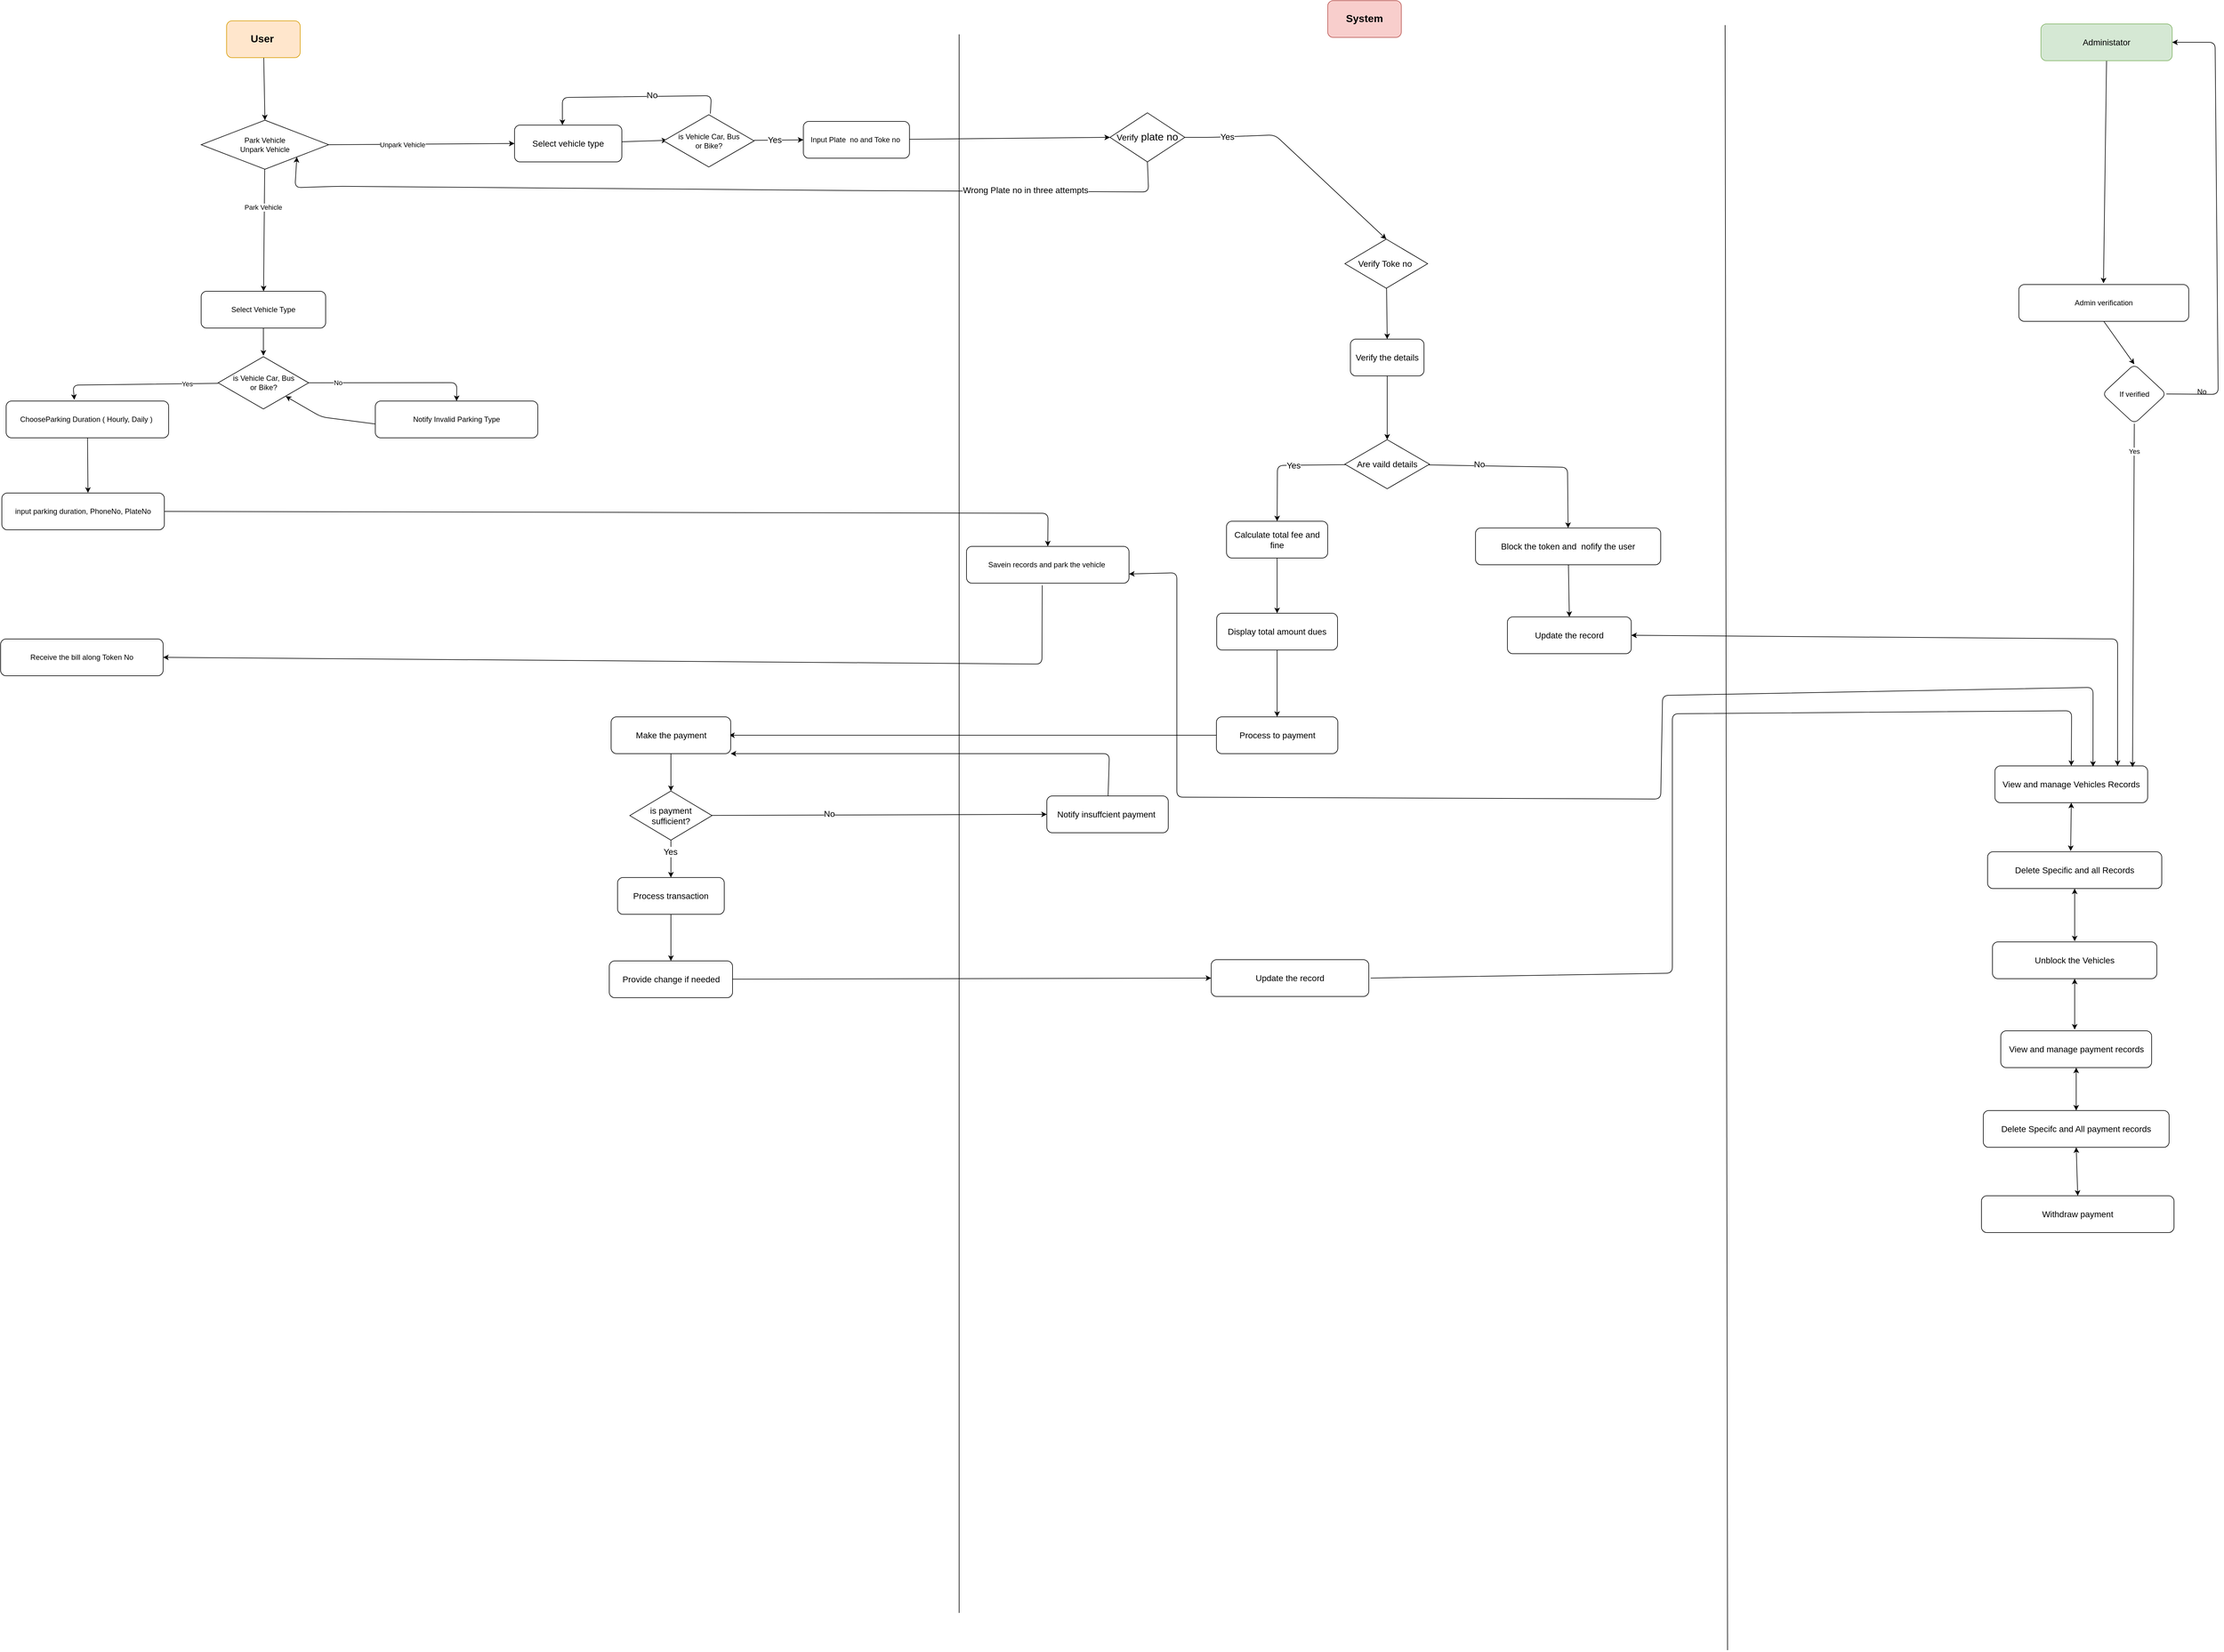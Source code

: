 <mxfile>
    <diagram id="bKJB_dMMpdPQS8RIXe4k" name="Page-1">
        <mxGraphModel dx="2441" dy="1898" grid="0" gridSize="10" guides="1" tooltips="1" connect="1" arrows="1" fold="1" page="1" pageScale="1" pageWidth="850" pageHeight="1100" background="#ffffff" math="0" shadow="0">
            <root>
                <mxCell id="0"/>
                <mxCell id="1" parent="0"/>
                <mxCell id="4" style="edgeStyle=none;html=1;exitX=0.5;exitY=1;exitDx=0;exitDy=0;" parent="1" source="2" target="3" edge="1">
                    <mxGeometry relative="1" as="geometry"/>
                </mxCell>
                <mxCell id="2" value="Select Vehicle Type" style="rounded=1;whiteSpace=wrap;html=1;" parent="1" vertex="1">
                    <mxGeometry x="62" y="104" width="203" height="60" as="geometry"/>
                </mxCell>
                <mxCell id="8" style="edgeStyle=none;html=1;entryX=0.42;entryY=-0.034;entryDx=0;entryDy=0;entryPerimeter=0;" parent="1" source="3" target="6" edge="1">
                    <mxGeometry relative="1" as="geometry">
                        <Array as="points">
                            <mxPoint x="-147" y="257"/>
                        </Array>
                    </mxGeometry>
                </mxCell>
                <mxCell id="17" value="Yes" style="edgeLabel;html=1;align=center;verticalAlign=middle;resizable=0;points=[];" parent="8" vertex="1" connectable="0">
                    <mxGeometry x="-0.608" relative="1" as="geometry">
                        <mxPoint as="offset"/>
                    </mxGeometry>
                </mxCell>
                <mxCell id="10" style="edgeStyle=none;html=1;entryX=0.5;entryY=0;entryDx=0;entryDy=0;" parent="1" source="3" target="9" edge="1">
                    <mxGeometry relative="1" as="geometry">
                        <Array as="points">
                            <mxPoint x="479" y="253"/>
                        </Array>
                    </mxGeometry>
                </mxCell>
                <mxCell id="18" value="No" style="edgeLabel;html=1;align=center;verticalAlign=middle;resizable=0;points=[];" parent="10" vertex="1" connectable="0">
                    <mxGeometry x="-0.652" relative="1" as="geometry">
                        <mxPoint as="offset"/>
                    </mxGeometry>
                </mxCell>
                <mxCell id="3" value="is Vehicle Car, Bus&lt;br&gt;or Bike?" style="html=1;whiteSpace=wrap;aspect=fixed;shape=isoRectangle;" parent="1" vertex="1">
                    <mxGeometry x="89.66" y="209" width="147.67" height="88.6" as="geometry"/>
                </mxCell>
                <mxCell id="12" style="edgeStyle=none;html=1;entryX=0.53;entryY=-0.006;entryDx=0;entryDy=0;entryPerimeter=0;" parent="1" source="6" target="11" edge="1">
                    <mxGeometry relative="1" as="geometry"/>
                </mxCell>
                <mxCell id="6" value="ChooseParking Duration ( Hourly, Daily )&amp;nbsp;" style="rounded=1;whiteSpace=wrap;html=1;" parent="1" vertex="1">
                    <mxGeometry x="-256" y="283" width="265" height="60" as="geometry"/>
                </mxCell>
                <mxCell id="19" style="edgeStyle=none;html=1;exitX=-0.001;exitY=0.622;exitDx=0;exitDy=0;exitPerimeter=0;entryX=0.746;entryY=0.747;entryDx=0;entryDy=0;entryPerimeter=0;" parent="1" source="9" target="3" edge="1">
                    <mxGeometry relative="1" as="geometry">
                        <mxPoint x="203" y="279" as="targetPoint"/>
                        <Array as="points">
                            <mxPoint x="258" y="309"/>
                        </Array>
                    </mxGeometry>
                </mxCell>
                <mxCell id="9" value="Notify Invalid Parking Type" style="rounded=1;whiteSpace=wrap;html=1;" parent="1" vertex="1">
                    <mxGeometry x="346" y="283" width="265" height="60" as="geometry"/>
                </mxCell>
                <mxCell id="14" style="edgeStyle=none;html=1;exitX=1;exitY=0.5;exitDx=0;exitDy=0;entryX=0.5;entryY=0;entryDx=0;entryDy=0;" parent="1" source="11" target="13" edge="1">
                    <mxGeometry relative="1" as="geometry">
                        <Array as="points">
                            <mxPoint x="1443" y="466"/>
                        </Array>
                    </mxGeometry>
                </mxCell>
                <mxCell id="11" value="input parking duration, PhoneNo, PlateNo" style="rounded=1;whiteSpace=wrap;html=1;" parent="1" vertex="1">
                    <mxGeometry x="-263" y="433" width="265" height="60" as="geometry"/>
                </mxCell>
                <mxCell id="16" style="edgeStyle=none;html=1;entryX=1;entryY=0.5;entryDx=0;entryDy=0;exitX=0.466;exitY=1.059;exitDx=0;exitDy=0;exitPerimeter=0;" parent="1" source="13" target="15" edge="1">
                    <mxGeometry relative="1" as="geometry">
                        <Array as="points">
                            <mxPoint x="1433" y="712"/>
                        </Array>
                    </mxGeometry>
                </mxCell>
                <mxCell id="13" value="Savein records and park the vehicle&amp;nbsp;" style="rounded=1;whiteSpace=wrap;html=1;" parent="1" vertex="1">
                    <mxGeometry x="1310" y="520" width="265" height="60" as="geometry"/>
                </mxCell>
                <mxCell id="15" value="Receive the bill along Token No" style="rounded=1;whiteSpace=wrap;html=1;" parent="1" vertex="1">
                    <mxGeometry x="-265" y="671" width="265" height="60" as="geometry"/>
                </mxCell>
                <mxCell id="22" style="edgeStyle=none;html=1;" parent="1" source="21" target="2" edge="1">
                    <mxGeometry relative="1" as="geometry"/>
                </mxCell>
                <mxCell id="28" value="Park Vehicle" style="edgeLabel;html=1;align=center;verticalAlign=middle;resizable=0;points=[];" parent="22" vertex="1" connectable="0">
                    <mxGeometry x="-0.383" y="-2" relative="1" as="geometry">
                        <mxPoint as="offset"/>
                    </mxGeometry>
                </mxCell>
                <mxCell id="49" style="edgeStyle=none;html=1;exitX=1;exitY=0.5;exitDx=0;exitDy=0;fontSize=17;entryX=0;entryY=0.5;entryDx=0;entryDy=0;" parent="1" source="21" target="61" edge="1">
                    <mxGeometry relative="1" as="geometry">
                        <mxPoint x="571.4" y="-123" as="targetPoint"/>
                    </mxGeometry>
                </mxCell>
                <mxCell id="50" value="&lt;font style=&quot;font-size: 11px;&quot;&gt;Unpark Vehicle&lt;/font&gt;" style="edgeLabel;html=1;align=center;verticalAlign=middle;resizable=0;points=[];fontSize=17;" parent="49" vertex="1" connectable="0">
                    <mxGeometry x="-0.203" y="-2" relative="1" as="geometry">
                        <mxPoint x="-1" y="-2" as="offset"/>
                    </mxGeometry>
                </mxCell>
                <mxCell id="21" value="Park Vehicle&lt;br&gt;Unpark Vehicle" style="rhombus;whiteSpace=wrap;html=1;" parent="1" vertex="1">
                    <mxGeometry x="62.0" y="-175" width="208" height="80" as="geometry"/>
                </mxCell>
                <mxCell id="46" value="" style="endArrow=none;html=1;" parent="1" edge="1">
                    <mxGeometry width="50" height="50" relative="1" as="geometry">
                        <mxPoint x="1298" y="2259.2" as="sourcePoint"/>
                        <mxPoint x="1298" y="-315" as="targetPoint"/>
                    </mxGeometry>
                </mxCell>
                <mxCell id="48" style="edgeStyle=none;html=1;entryX=0.5;entryY=0;entryDx=0;entryDy=0;fontSize=17;" parent="1" source="47" target="21" edge="1">
                    <mxGeometry relative="1" as="geometry"/>
                </mxCell>
                <mxCell id="47" value="&lt;b&gt;&lt;font style=&quot;font-size: 17px;&quot;&gt;User&amp;nbsp;&lt;/font&gt;&lt;/b&gt;" style="rounded=1;whiteSpace=wrap;html=1;fillColor=#ffe6cc;strokeColor=#d79b00;" parent="1" vertex="1">
                    <mxGeometry x="103.5" y="-337" width="120" height="60" as="geometry"/>
                </mxCell>
                <mxCell id="57" style="edgeStyle=none;html=1;entryX=0;entryY=0.5;entryDx=0;entryDy=0;fontSize=14;" parent="1" source="51" target="56" edge="1">
                    <mxGeometry relative="1" as="geometry"/>
                </mxCell>
                <mxCell id="51" value="&lt;font style=&quot;font-size: 12px;&quot;&gt;Input Plate&amp;nbsp; no and Toke no&amp;nbsp;&lt;/font&gt;" style="rounded=1;whiteSpace=wrap;html=1;fontSize=10;" parent="1" vertex="1">
                    <mxGeometry x="1044" y="-173" width="173" height="60" as="geometry"/>
                </mxCell>
                <mxCell id="53" value="&lt;b&gt;&lt;font style=&quot;font-size: 17px;&quot;&gt;System&lt;/font&gt;&lt;/b&gt;" style="rounded=1;whiteSpace=wrap;html=1;fontSize=11;fillColor=#f8cecc;strokeColor=#b85450;" parent="1" vertex="1">
                    <mxGeometry x="1899" y="-370" width="120" height="60" as="geometry"/>
                </mxCell>
                <mxCell id="58" style="edgeStyle=none;html=1;entryX=1;entryY=1;entryDx=0;entryDy=0;fontSize=14;exitX=0.5;exitY=1;exitDx=0;exitDy=0;" parent="1" source="56" target="21" edge="1">
                    <mxGeometry relative="1" as="geometry">
                        <mxPoint x="1698.213" y="-112.995" as="sourcePoint"/>
                        <mxPoint x="288.576" y="-108.52" as="targetPoint"/>
                        <Array as="points">
                            <mxPoint x="1607" y="-58"/>
                            <mxPoint x="1136" y="-60.2"/>
                            <mxPoint x="286" y="-67.2"/>
                            <mxPoint x="215" y="-65"/>
                        </Array>
                    </mxGeometry>
                </mxCell>
                <mxCell id="59" value="Wrong Plate no in three attempts" style="edgeLabel;html=1;align=center;verticalAlign=middle;resizable=0;points=[];fontSize=14;" parent="58" vertex="1" connectable="0">
                    <mxGeometry x="-0.816" relative="1" as="geometry">
                        <mxPoint x="-113" y="-3" as="offset"/>
                    </mxGeometry>
                </mxCell>
                <mxCell id="72" style="edgeStyle=none;html=1;entryX=0.5;entryY=0;entryDx=0;entryDy=0;fontSize=14;" parent="1" source="56" target="71" edge="1">
                    <mxGeometry relative="1" as="geometry">
                        <Array as="points">
                            <mxPoint x="1711" y="-147"/>
                            <mxPoint x="1813" y="-151"/>
                        </Array>
                    </mxGeometry>
                </mxCell>
                <mxCell id="73" value="Yes" style="edgeLabel;html=1;align=center;verticalAlign=middle;resizable=0;points=[];fontSize=14;" parent="72" vertex="1" connectable="0">
                    <mxGeometry x="-0.651" relative="1" as="geometry">
                        <mxPoint as="offset"/>
                    </mxGeometry>
                </mxCell>
                <mxCell id="56" value="&lt;font style=&quot;font-size: 14px;&quot;&gt;Verify&lt;/font&gt;&amp;nbsp;plate no" style="rhombus;whiteSpace=wrap;html=1;fontSize=17;" parent="1" vertex="1">
                    <mxGeometry x="1544" y="-187" width="122" height="80" as="geometry"/>
                </mxCell>
                <mxCell id="66" style="edgeStyle=none;html=1;entryX=0.04;entryY=0.49;entryDx=0;entryDy=0;entryPerimeter=0;fontSize=14;" parent="1" source="61" target="65" edge="1">
                    <mxGeometry relative="1" as="geometry"/>
                </mxCell>
                <mxCell id="61" value="Select vehicle type" style="rounded=1;whiteSpace=wrap;html=1;fontSize=14;" parent="1" vertex="1">
                    <mxGeometry x="573" y="-167" width="175" height="60" as="geometry"/>
                </mxCell>
                <mxCell id="67" style="edgeStyle=none;html=1;entryX=0;entryY=0.5;entryDx=0;entryDy=0;fontSize=14;" parent="1" source="65" target="51" edge="1">
                    <mxGeometry relative="1" as="geometry"/>
                </mxCell>
                <mxCell id="70" value="Yes" style="edgeLabel;html=1;align=center;verticalAlign=middle;resizable=0;points=[];fontSize=14;" parent="67" vertex="1" connectable="0">
                    <mxGeometry x="-0.526" y="3" relative="1" as="geometry">
                        <mxPoint x="14" y="2" as="offset"/>
                    </mxGeometry>
                </mxCell>
                <mxCell id="68" style="edgeStyle=none;html=1;entryX=0.446;entryY=-0.003;entryDx=0;entryDy=0;entryPerimeter=0;fontSize=14;" parent="1" source="65" target="61" edge="1">
                    <mxGeometry relative="1" as="geometry">
                        <Array as="points">
                            <mxPoint x="894" y="-215"/>
                            <mxPoint x="651" y="-212"/>
                        </Array>
                    </mxGeometry>
                </mxCell>
                <mxCell id="69" value="No" style="edgeLabel;html=1;align=center;verticalAlign=middle;resizable=0;points=[];fontSize=14;" parent="68" vertex="1" connectable="0">
                    <mxGeometry x="-0.201" y="-2" relative="1" as="geometry">
                        <mxPoint as="offset"/>
                    </mxGeometry>
                </mxCell>
                <mxCell id="65" value="is Vehicle Car, Bus&lt;br&gt;or Bike?" style="html=1;whiteSpace=wrap;aspect=fixed;shape=isoRectangle;" parent="1" vertex="1">
                    <mxGeometry x="816" y="-185.6" width="147.67" height="88.6" as="geometry"/>
                </mxCell>
                <mxCell id="76" style="edgeStyle=none;html=1;entryX=0.5;entryY=0;entryDx=0;entryDy=0;fontSize=14;" parent="1" source="71" target="75" edge="1">
                    <mxGeometry relative="1" as="geometry"/>
                </mxCell>
                <mxCell id="71" value="Verify Toke no&amp;nbsp;" style="rhombus;whiteSpace=wrap;html=1;fontSize=14;" parent="1" vertex="1">
                    <mxGeometry x="1927" y="19" width="135" height="80" as="geometry"/>
                </mxCell>
                <mxCell id="78" style="edgeStyle=none;html=1;entryX=0.5;entryY=0;entryDx=0;entryDy=0;fontSize=14;" parent="1" source="75" target="77" edge="1">
                    <mxGeometry relative="1" as="geometry"/>
                </mxCell>
                <mxCell id="75" value="Verify the details" style="rounded=1;whiteSpace=wrap;html=1;fontSize=14;" parent="1" vertex="1">
                    <mxGeometry x="1936" y="182" width="120" height="60" as="geometry"/>
                </mxCell>
                <mxCell id="82" style="edgeStyle=none;html=1;entryX=0.5;entryY=0;entryDx=0;entryDy=0;fontSize=14;" parent="1" source="77" target="81" edge="1">
                    <mxGeometry relative="1" as="geometry">
                        <Array as="points">
                            <mxPoint x="1817" y="388"/>
                        </Array>
                    </mxGeometry>
                </mxCell>
                <mxCell id="97" value="Yes" style="edgeLabel;html=1;align=center;verticalAlign=middle;resizable=0;points=[];fontSize=14;" parent="82" vertex="1" connectable="0">
                    <mxGeometry x="-0.157" relative="1" as="geometry">
                        <mxPoint as="offset"/>
                    </mxGeometry>
                </mxCell>
                <mxCell id="99" style="edgeStyle=none;html=1;entryX=0.5;entryY=0;entryDx=0;entryDy=0;fontSize=14;" parent="1" source="77" target="98" edge="1">
                    <mxGeometry relative="1" as="geometry">
                        <Array as="points">
                            <mxPoint x="2290" y="391"/>
                        </Array>
                    </mxGeometry>
                </mxCell>
                <mxCell id="100" value="No" style="edgeLabel;html=1;align=center;verticalAlign=middle;resizable=0;points=[];fontSize=14;" parent="99" vertex="1" connectable="0">
                    <mxGeometry x="-0.491" y="3" relative="1" as="geometry">
                        <mxPoint as="offset"/>
                    </mxGeometry>
                </mxCell>
                <mxCell id="77" value="Are vaild details" style="rhombus;whiteSpace=wrap;html=1;fontSize=14;" parent="1" vertex="1">
                    <mxGeometry x="1927" y="346" width="138" height="80" as="geometry"/>
                </mxCell>
                <mxCell id="84" style="edgeStyle=none;html=1;fontSize=14;" parent="1" source="81" target="83" edge="1">
                    <mxGeometry relative="1" as="geometry"/>
                </mxCell>
                <mxCell id="81" value="Calculate total fee and fine" style="rounded=1;whiteSpace=wrap;html=1;fontSize=14;" parent="1" vertex="1">
                    <mxGeometry x="1734" y="479" width="165" height="60" as="geometry"/>
                </mxCell>
                <mxCell id="86" style="edgeStyle=none;html=1;fontSize=14;" parent="1" source="83" target="85" edge="1">
                    <mxGeometry relative="1" as="geometry"/>
                </mxCell>
                <mxCell id="83" value="Display total amount dues" style="rounded=1;whiteSpace=wrap;html=1;fontSize=14;" parent="1" vertex="1">
                    <mxGeometry x="1718" y="629" width="197" height="60" as="geometry"/>
                </mxCell>
                <mxCell id="88" style="edgeStyle=none;html=1;fontSize=14;" parent="1" source="85" edge="1">
                    <mxGeometry relative="1" as="geometry">
                        <mxPoint x="923" y="828" as="targetPoint"/>
                    </mxGeometry>
                </mxCell>
                <mxCell id="85" value="Process to payment" style="rounded=1;whiteSpace=wrap;html=1;fontSize=14;" parent="1" vertex="1">
                    <mxGeometry x="1717.5" y="798" width="198" height="60" as="geometry"/>
                </mxCell>
                <mxCell id="90" style="edgeStyle=none;html=1;fontSize=14;" parent="1" source="87" target="89" edge="1">
                    <mxGeometry relative="1" as="geometry"/>
                </mxCell>
                <mxCell id="87" value="Make the payment" style="rounded=1;whiteSpace=wrap;html=1;fontSize=14;" parent="1" vertex="1">
                    <mxGeometry x="730.5" y="798" width="195" height="60" as="geometry"/>
                </mxCell>
                <mxCell id="92" style="edgeStyle=none;html=1;exitX=0.5;exitY=1;exitDx=0;exitDy=0;fontSize=14;" parent="1" source="89" target="91" edge="1">
                    <mxGeometry relative="1" as="geometry"/>
                </mxCell>
                <mxCell id="109" value="Yes" style="edgeLabel;html=1;align=center;verticalAlign=middle;resizable=0;points=[];fontSize=14;" parent="92" vertex="1" connectable="0">
                    <mxGeometry x="-0.39" y="-1" relative="1" as="geometry">
                        <mxPoint as="offset"/>
                    </mxGeometry>
                </mxCell>
                <mxCell id="106" style="edgeStyle=none;html=1;entryX=0;entryY=0.5;entryDx=0;entryDy=0;fontSize=14;" parent="1" source="89" target="105" edge="1">
                    <mxGeometry relative="1" as="geometry"/>
                </mxCell>
                <mxCell id="107" value="No" style="edgeLabel;html=1;align=center;verticalAlign=middle;resizable=0;points=[];fontSize=14;" parent="106" vertex="1" connectable="0">
                    <mxGeometry x="-0.301" y="2" relative="1" as="geometry">
                        <mxPoint as="offset"/>
                    </mxGeometry>
                </mxCell>
                <mxCell id="89" value="is payment sufficient?" style="rhombus;whiteSpace=wrap;html=1;fontSize=14;" parent="1" vertex="1">
                    <mxGeometry x="761" y="919" width="134" height="80" as="geometry"/>
                </mxCell>
                <mxCell id="94" style="edgeStyle=none;html=1;entryX=0.5;entryY=0;entryDx=0;entryDy=0;fontSize=14;" parent="1" source="91" target="93" edge="1">
                    <mxGeometry relative="1" as="geometry"/>
                </mxCell>
                <mxCell id="91" value="Process transaction" style="rounded=1;whiteSpace=wrap;html=1;fontSize=14;" parent="1" vertex="1">
                    <mxGeometry x="741" y="1060" width="174" height="60" as="geometry"/>
                </mxCell>
                <mxCell id="96" style="edgeStyle=none;html=1;entryX=0;entryY=0.5;entryDx=0;entryDy=0;fontSize=14;" parent="1" source="93" target="95" edge="1">
                    <mxGeometry relative="1" as="geometry"/>
                </mxCell>
                <mxCell id="93" value="Provide change if needed" style="rounded=1;whiteSpace=wrap;html=1;fontSize=14;" parent="1" vertex="1">
                    <mxGeometry x="727.5" y="1196" width="201" height="60" as="geometry"/>
                </mxCell>
                <mxCell id="119" style="edgeStyle=none;html=1;fontSize=14;entryX=0.5;entryY=0;entryDx=0;entryDy=0;" parent="1" target="113" edge="1">
                    <mxGeometry relative="1" as="geometry">
                        <mxPoint x="2836.716" y="786.337" as="targetPoint"/>
                        <mxPoint x="1969" y="1224" as="sourcePoint"/>
                        <Array as="points">
                            <mxPoint x="2461" y="1216"/>
                            <mxPoint x="2461" y="793"/>
                            <mxPoint x="3112" y="788"/>
                        </Array>
                    </mxGeometry>
                </mxCell>
                <mxCell id="95" value="Update the record" style="rounded=1;whiteSpace=wrap;html=1;fontSize=14;" parent="1" vertex="1">
                    <mxGeometry x="1709" y="1194" width="257" height="60" as="geometry"/>
                </mxCell>
                <mxCell id="102" style="edgeStyle=none;html=1;entryX=0.5;entryY=0;entryDx=0;entryDy=0;fontSize=14;" parent="1" source="98" target="101" edge="1">
                    <mxGeometry relative="1" as="geometry"/>
                </mxCell>
                <mxCell id="98" value="Block the token and&amp;nbsp; nofify the user" style="rounded=1;whiteSpace=wrap;html=1;fontSize=14;" parent="1" vertex="1">
                    <mxGeometry x="2140" y="490" width="302" height="60" as="geometry"/>
                </mxCell>
                <mxCell id="101" value="Update the record" style="rounded=1;whiteSpace=wrap;html=1;fontSize=14;" parent="1" vertex="1">
                    <mxGeometry x="2192" y="635" width="202" height="60" as="geometry"/>
                </mxCell>
                <mxCell id="108" style="edgeStyle=none;html=1;entryX=1;entryY=1;entryDx=0;entryDy=0;fontSize=14;" parent="1" source="105" target="87" edge="1">
                    <mxGeometry relative="1" as="geometry">
                        <Array as="points">
                            <mxPoint x="1543" y="858"/>
                        </Array>
                    </mxGeometry>
                </mxCell>
                <mxCell id="105" value="Notify insuffcient payment&amp;nbsp;" style="rounded=1;whiteSpace=wrap;html=1;fontSize=14;" parent="1" vertex="1">
                    <mxGeometry x="1441" y="927" width="198" height="60" as="geometry"/>
                </mxCell>
                <mxCell id="110" value="" style="endArrow=none;html=1;fontSize=14;" parent="1" edge="1">
                    <mxGeometry width="50" height="50" relative="1" as="geometry">
                        <mxPoint x="2551" y="2320.01" as="sourcePoint"/>
                        <mxPoint x="2547" y="-329.989" as="targetPoint"/>
                    </mxGeometry>
                </mxCell>
                <mxCell id="132" style="edgeStyle=none;html=1;exitX=0.5;exitY=1;exitDx=0;exitDy=0;" edge="1" parent="1" source="112">
                    <mxGeometry relative="1" as="geometry">
                        <mxPoint x="3164" y="91" as="targetPoint"/>
                    </mxGeometry>
                </mxCell>
                <mxCell id="112" value="Administator" style="rounded=1;whiteSpace=wrap;html=1;fontSize=14;fillColor=#d5e8d4;strokeColor=#82b366;" parent="1" vertex="1">
                    <mxGeometry x="3062" y="-332" width="214" height="60" as="geometry"/>
                </mxCell>
                <mxCell id="113" value="View and manage Vehicles Records" style="rounded=1;whiteSpace=wrap;html=1;fontSize=14;" parent="1" vertex="1">
                    <mxGeometry x="2987" y="878" width="249" height="60" as="geometry"/>
                </mxCell>
                <mxCell id="114" value="Delete Specific and all Records" style="rounded=1;whiteSpace=wrap;html=1;fontSize=14;" parent="1" vertex="1">
                    <mxGeometry x="2975" y="1018" width="284" height="60" as="geometry"/>
                </mxCell>
                <mxCell id="116" value="Unblock the Vehicles" style="rounded=1;whiteSpace=wrap;html=1;fontSize=14;" parent="1" vertex="1">
                    <mxGeometry x="2983" y="1165" width="268" height="60" as="geometry"/>
                </mxCell>
                <mxCell id="117" value="View and manage payment records" style="rounded=1;whiteSpace=wrap;html=1;fontSize=14;" parent="1" vertex="1">
                    <mxGeometry x="2996.5" y="1310" width="246" height="60" as="geometry"/>
                </mxCell>
                <mxCell id="118" value="Delete Specifc and All payment records" style="rounded=1;whiteSpace=wrap;html=1;fontSize=14;" parent="1" vertex="1">
                    <mxGeometry x="2968" y="1440" width="303" height="60" as="geometry"/>
                </mxCell>
                <mxCell id="123" value="" style="endArrow=classic;startArrow=classic;html=1;fontSize=14;entryX=0.5;entryY=1;entryDx=0;entryDy=0;exitX=0.477;exitY=-0.021;exitDx=0;exitDy=0;exitPerimeter=0;" parent="1" source="114" target="113" edge="1">
                    <mxGeometry width="50" height="50" relative="1" as="geometry">
                        <mxPoint x="2878" y="1127" as="sourcePoint"/>
                        <mxPoint x="2928" y="1077" as="targetPoint"/>
                    </mxGeometry>
                </mxCell>
                <mxCell id="124" value="" style="endArrow=classic;startArrow=classic;html=1;fontSize=14;entryX=0.5;entryY=1;entryDx=0;entryDy=0;" parent="1" target="114" edge="1">
                    <mxGeometry width="50" height="50" relative="1" as="geometry">
                        <mxPoint x="3117" y="1164" as="sourcePoint"/>
                        <mxPoint x="2928" y="1077" as="targetPoint"/>
                    </mxGeometry>
                </mxCell>
                <mxCell id="125" value="" style="endArrow=classic;startArrow=classic;html=1;fontSize=14;entryX=0.5;entryY=1;entryDx=0;entryDy=0;" parent="1" target="116" edge="1">
                    <mxGeometry width="50" height="50" relative="1" as="geometry">
                        <mxPoint x="3117" y="1308" as="sourcePoint"/>
                        <mxPoint x="2928" y="1077" as="targetPoint"/>
                    </mxGeometry>
                </mxCell>
                <mxCell id="126" value="" style="endArrow=classic;startArrow=classic;html=1;fontSize=14;entryX=0.5;entryY=1;entryDx=0;entryDy=0;exitX=0.5;exitY=0;exitDx=0;exitDy=0;" parent="1" source="118" target="117" edge="1">
                    <mxGeometry width="50" height="50" relative="1" as="geometry">
                        <mxPoint x="2878" y="1215" as="sourcePoint"/>
                        <mxPoint x="2928" y="1165" as="targetPoint"/>
                    </mxGeometry>
                </mxCell>
                <mxCell id="128" value="Withdraw payment" style="rounded=1;whiteSpace=wrap;html=1;fontSize=14;" parent="1" vertex="1">
                    <mxGeometry x="2965" y="1579" width="314" height="60" as="geometry"/>
                </mxCell>
                <mxCell id="129" value="" style="endArrow=classic;startArrow=classic;html=1;fontSize=14;entryX=0.5;entryY=1;entryDx=0;entryDy=0;exitX=0.5;exitY=0;exitDx=0;exitDy=0;" parent="1" source="128" target="118" edge="1">
                    <mxGeometry width="50" height="50" relative="1" as="geometry">
                        <mxPoint x="2878" y="1539" as="sourcePoint"/>
                        <mxPoint x="2928" y="1489" as="targetPoint"/>
                    </mxGeometry>
                </mxCell>
                <mxCell id="130" value="" style="endArrow=classic;startArrow=classic;html=1;fontSize=14;exitX=1;exitY=0.75;exitDx=0;exitDy=0;entryX=0.642;entryY=0.022;entryDx=0;entryDy=0;entryPerimeter=0;" parent="1" source="13" target="113" edge="1">
                    <mxGeometry width="50" height="50" relative="1" as="geometry">
                        <mxPoint x="1488" y="900" as="sourcePoint"/>
                        <mxPoint x="2442" y="730" as="targetPoint"/>
                        <Array as="points">
                            <mxPoint x="1653" y="563"/>
                            <mxPoint x="1653" y="895"/>
                            <mxPoint x="1653" y="929"/>
                            <mxPoint x="2442" y="932"/>
                            <mxPoint x="2445" y="763"/>
                            <mxPoint x="3147" y="750"/>
                        </Array>
                    </mxGeometry>
                </mxCell>
                <mxCell id="131" value="" style="endArrow=classic;startArrow=classic;html=1;fontSize=14;entryX=0.803;entryY=0;entryDx=0;entryDy=0;entryPerimeter=0;exitX=1;exitY=0.5;exitDx=0;exitDy=0;" parent="1" source="101" target="113" edge="1">
                    <mxGeometry width="50" height="50" relative="1" as="geometry">
                        <mxPoint x="2730" y="978" as="sourcePoint"/>
                        <mxPoint x="2780" y="928" as="targetPoint"/>
                        <Array as="points">
                            <mxPoint x="3187" y="671"/>
                        </Array>
                    </mxGeometry>
                </mxCell>
                <mxCell id="137" style="edgeStyle=none;html=1;exitX=0.5;exitY=1;exitDx=0;exitDy=0;entryX=0.5;entryY=0;entryDx=0;entryDy=0;" edge="1" parent="1" source="135" target="136">
                    <mxGeometry relative="1" as="geometry"/>
                </mxCell>
                <mxCell id="135" value="Admin verification" style="rounded=1;whiteSpace=wrap;html=1;" vertex="1" parent="1">
                    <mxGeometry x="3026" y="93" width="277" height="60" as="geometry"/>
                </mxCell>
                <mxCell id="138" style="edgeStyle=none;html=1;exitX=0.5;exitY=1;exitDx=0;exitDy=0;entryX=0.901;entryY=0.036;entryDx=0;entryDy=0;entryPerimeter=0;" edge="1" parent="1" source="136" target="113">
                    <mxGeometry relative="1" as="geometry">
                        <mxPoint x="3168.205" y="669.94" as="targetPoint"/>
                    </mxGeometry>
                </mxCell>
                <mxCell id="139" value="Yes" style="edgeLabel;html=1;align=center;verticalAlign=middle;resizable=0;points=[];" vertex="1" connectable="0" parent="138">
                    <mxGeometry x="-0.839" relative="1" as="geometry">
                        <mxPoint as="offset"/>
                    </mxGeometry>
                </mxCell>
                <mxCell id="140" style="edgeStyle=none;html=1;exitX=1;exitY=0.5;exitDx=0;exitDy=0;entryX=1;entryY=0.5;entryDx=0;entryDy=0;" edge="1" parent="1" source="136" target="112">
                    <mxGeometry relative="1" as="geometry">
                        <mxPoint x="3353" y="-165" as="targetPoint"/>
                        <Array as="points">
                            <mxPoint x="3351" y="272"/>
                            <mxPoint x="3346" y="-302"/>
                        </Array>
                    </mxGeometry>
                </mxCell>
                <mxCell id="136" value="If verified" style="rhombus;whiteSpace=wrap;html=1;rounded=1;" vertex="1" parent="1">
                    <mxGeometry x="3162" y="223" width="104.5" height="97" as="geometry"/>
                </mxCell>
                <mxCell id="141" value="No" style="text;html=1;align=center;verticalAlign=middle;resizable=0;points=[];autosize=1;strokeColor=none;fillColor=none;" vertex="1" parent="1">
                    <mxGeometry x="3307" y="255" width="33" height="26" as="geometry"/>
                </mxCell>
            </root>
        </mxGraphModel>
    </diagram>
</mxfile>